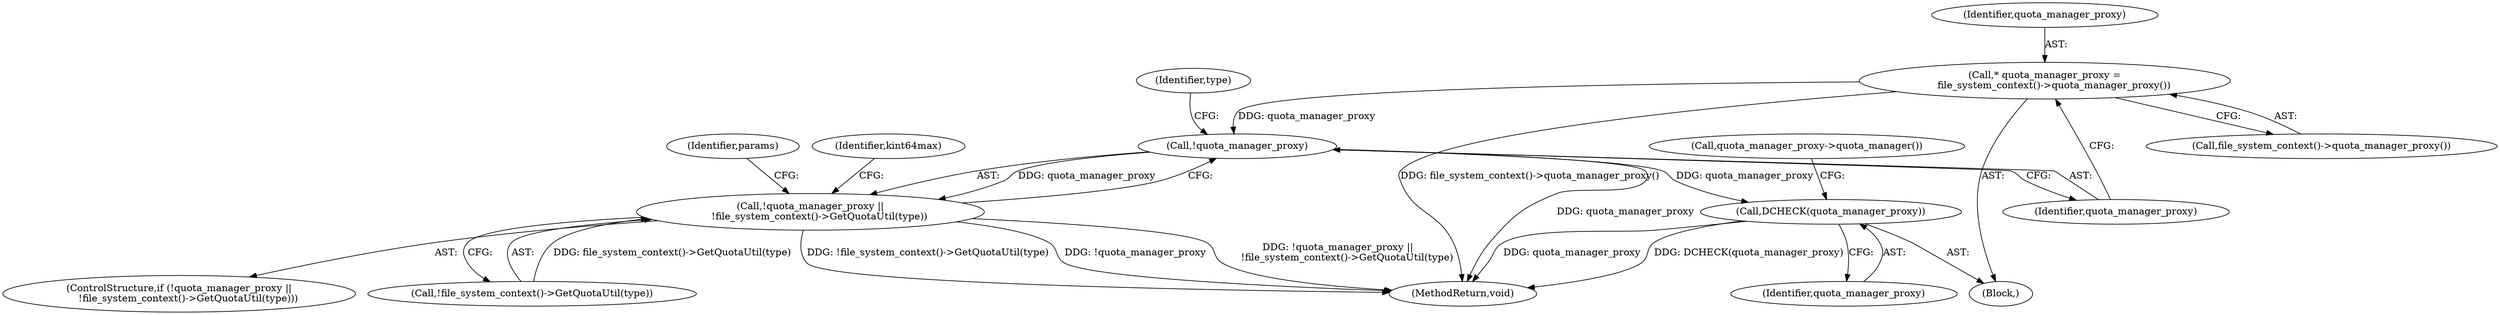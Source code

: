 digraph "0_Chrome_3ea4ba8af75eb37860c15d02af94f272e5bbc235@API" {
"1000107" [label="(Call,* quota_manager_proxy =\n      file_system_context()->quota_manager_proxy())"];
"1000112" [label="(Call,!quota_manager_proxy)"];
"1000111" [label="(Call,!quota_manager_proxy ||\n      !file_system_context()->GetQuotaUtil(type))"];
"1000143" [label="(Call,DCHECK(quota_manager_proxy))"];
"1000109" [label="(Call,file_system_context()->quota_manager_proxy())"];
"1000113" [label="(Identifier,quota_manager_proxy)"];
"1000108" [label="(Identifier,quota_manager_proxy)"];
"1000143" [label="(Call,DCHECK(quota_manager_proxy))"];
"1000110" [label="(ControlStructure,if (!quota_manager_proxy ||\n      !file_system_context()->GetQuotaUtil(type)))"];
"1000114" [label="(Call,!file_system_context()->GetQuotaUtil(type))"];
"1000144" [label="(Identifier,quota_manager_proxy)"];
"1000156" [label="(MethodReturn,void)"];
"1000125" [label="(Identifier,params)"];
"1000116" [label="(Identifier,type)"];
"1000105" [label="(Block,)"];
"1000119" [label="(Identifier,kint64max)"];
"1000146" [label="(Call,quota_manager_proxy->quota_manager())"];
"1000111" [label="(Call,!quota_manager_proxy ||\n      !file_system_context()->GetQuotaUtil(type))"];
"1000112" [label="(Call,!quota_manager_proxy)"];
"1000107" [label="(Call,* quota_manager_proxy =\n      file_system_context()->quota_manager_proxy())"];
"1000107" -> "1000105"  [label="AST: "];
"1000107" -> "1000109"  [label="CFG: "];
"1000108" -> "1000107"  [label="AST: "];
"1000109" -> "1000107"  [label="AST: "];
"1000113" -> "1000107"  [label="CFG: "];
"1000107" -> "1000156"  [label="DDG: file_system_context()->quota_manager_proxy()"];
"1000107" -> "1000112"  [label="DDG: quota_manager_proxy"];
"1000112" -> "1000111"  [label="AST: "];
"1000112" -> "1000113"  [label="CFG: "];
"1000113" -> "1000112"  [label="AST: "];
"1000116" -> "1000112"  [label="CFG: "];
"1000111" -> "1000112"  [label="CFG: "];
"1000112" -> "1000156"  [label="DDG: quota_manager_proxy"];
"1000112" -> "1000111"  [label="DDG: quota_manager_proxy"];
"1000112" -> "1000143"  [label="DDG: quota_manager_proxy"];
"1000111" -> "1000110"  [label="AST: "];
"1000111" -> "1000114"  [label="CFG: "];
"1000114" -> "1000111"  [label="AST: "];
"1000119" -> "1000111"  [label="CFG: "];
"1000125" -> "1000111"  [label="CFG: "];
"1000111" -> "1000156"  [label="DDG: !file_system_context()->GetQuotaUtil(type)"];
"1000111" -> "1000156"  [label="DDG: !quota_manager_proxy"];
"1000111" -> "1000156"  [label="DDG: !quota_manager_proxy ||\n      !file_system_context()->GetQuotaUtil(type)"];
"1000114" -> "1000111"  [label="DDG: file_system_context()->GetQuotaUtil(type)"];
"1000143" -> "1000105"  [label="AST: "];
"1000143" -> "1000144"  [label="CFG: "];
"1000144" -> "1000143"  [label="AST: "];
"1000146" -> "1000143"  [label="CFG: "];
"1000143" -> "1000156"  [label="DDG: quota_manager_proxy"];
"1000143" -> "1000156"  [label="DDG: DCHECK(quota_manager_proxy)"];
}
